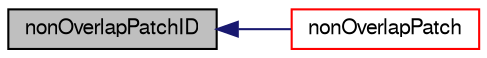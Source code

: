 digraph "nonOverlapPatchID"
{
  bgcolor="transparent";
  edge [fontname="FreeSans",fontsize="10",labelfontname="FreeSans",labelfontsize="10"];
  node [fontname="FreeSans",fontsize="10",shape=record];
  rankdir="LR";
  Node422 [label="nonOverlapPatchID",height=0.2,width=0.4,color="black", fillcolor="grey75", style="filled", fontcolor="black"];
  Node422 -> Node423 [dir="back",color="midnightblue",fontsize="10",style="solid",fontname="FreeSans"];
  Node423 [label="nonOverlapPatch",height=0.2,width=0.4,color="red",URL="$a22806.html#aa6c25bd5dd2d72c0568f4b6010f08852",tooltip="Return non-overlapping fvPatch. "];
}
